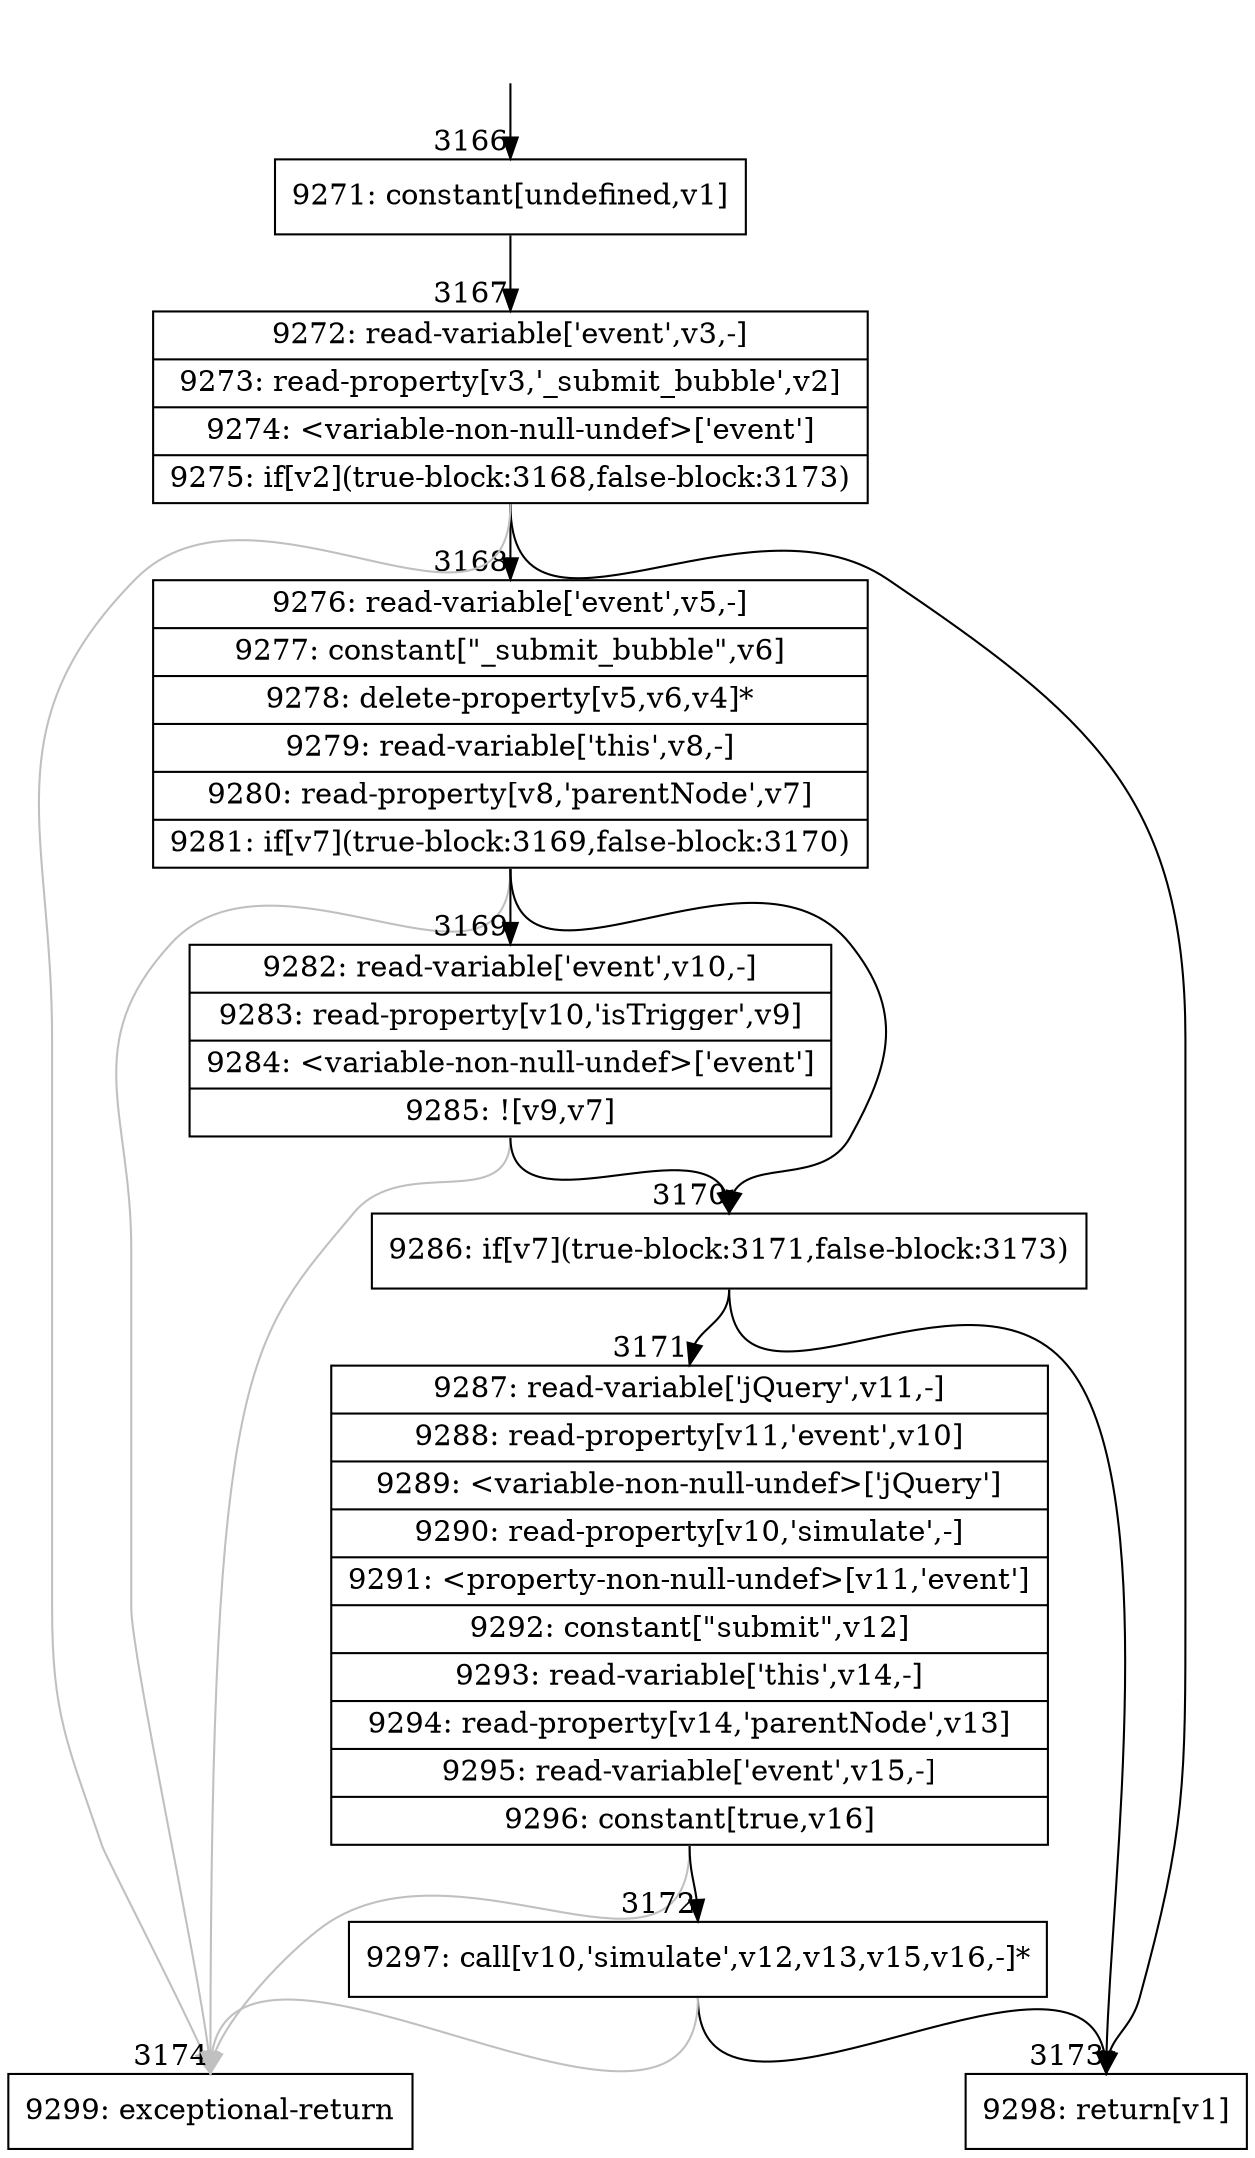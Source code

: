 digraph {
rankdir="TD"
BB_entry196[shape=none,label=""];
BB_entry196 -> BB3166 [tailport=s, headport=n, headlabel="    3166"]
BB3166 [shape=record label="{9271: constant[undefined,v1]}" ] 
BB3166 -> BB3167 [tailport=s, headport=n, headlabel="      3167"]
BB3167 [shape=record label="{9272: read-variable['event',v3,-]|9273: read-property[v3,'_submit_bubble',v2]|9274: \<variable-non-null-undef\>['event']|9275: if[v2](true-block:3168,false-block:3173)}" ] 
BB3167 -> BB3168 [tailport=s, headport=n, headlabel="      3168"]
BB3167 -> BB3173 [tailport=s, headport=n, headlabel="      3173"]
BB3167 -> BB3174 [tailport=s, headport=n, color=gray, headlabel="      3174"]
BB3168 [shape=record label="{9276: read-variable['event',v5,-]|9277: constant[\"_submit_bubble\",v6]|9278: delete-property[v5,v6,v4]*|9279: read-variable['this',v8,-]|9280: read-property[v8,'parentNode',v7]|9281: if[v7](true-block:3169,false-block:3170)}" ] 
BB3168 -> BB3170 [tailport=s, headport=n, headlabel="      3170"]
BB3168 -> BB3169 [tailport=s, headport=n, headlabel="      3169"]
BB3168 -> BB3174 [tailport=s, headport=n, color=gray]
BB3169 [shape=record label="{9282: read-variable['event',v10,-]|9283: read-property[v10,'isTrigger',v9]|9284: \<variable-non-null-undef\>['event']|9285: ![v9,v7]}" ] 
BB3169 -> BB3170 [tailport=s, headport=n]
BB3169 -> BB3174 [tailport=s, headport=n, color=gray]
BB3170 [shape=record label="{9286: if[v7](true-block:3171,false-block:3173)}" ] 
BB3170 -> BB3171 [tailport=s, headport=n, headlabel="      3171"]
BB3170 -> BB3173 [tailport=s, headport=n]
BB3171 [shape=record label="{9287: read-variable['jQuery',v11,-]|9288: read-property[v11,'event',v10]|9289: \<variable-non-null-undef\>['jQuery']|9290: read-property[v10,'simulate',-]|9291: \<property-non-null-undef\>[v11,'event']|9292: constant[\"submit\",v12]|9293: read-variable['this',v14,-]|9294: read-property[v14,'parentNode',v13]|9295: read-variable['event',v15,-]|9296: constant[true,v16]}" ] 
BB3171 -> BB3172 [tailport=s, headport=n, headlabel="      3172"]
BB3171 -> BB3174 [tailport=s, headport=n, color=gray]
BB3172 [shape=record label="{9297: call[v10,'simulate',v12,v13,v15,v16,-]*}" ] 
BB3172 -> BB3173 [tailport=s, headport=n]
BB3172 -> BB3174 [tailport=s, headport=n, color=gray]
BB3173 [shape=record label="{9298: return[v1]}" ] 
BB3174 [shape=record label="{9299: exceptional-return}" ] 
}

